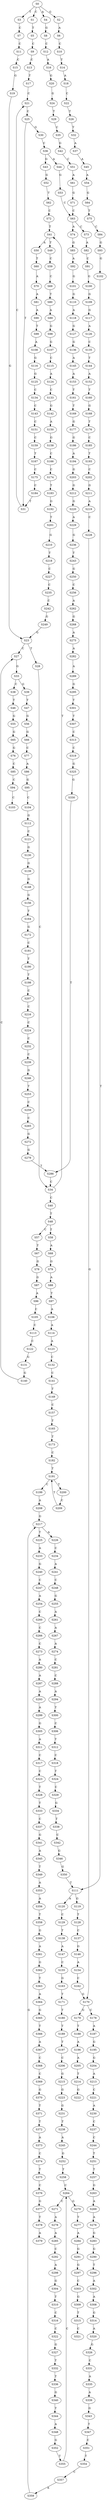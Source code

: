 strict digraph  {
	S0 -> S1 [ label = C ];
	S0 -> S2 [ label = G ];
	S0 -> S3 [ label = T ];
	S0 -> S4 [ label = A ];
	S1 -> S5 [ label = T ];
	S2 -> S6 [ label = A ];
	S3 -> S7 [ label = C ];
	S4 -> S8 [ label = G ];
	S5 -> S9 [ label = C ];
	S6 -> S10 [ label = C ];
	S7 -> S11 [ label = C ];
	S8 -> S12 [ label = C ];
	S9 -> S13 [ label = C ];
	S10 -> S14 [ label = T ];
	S11 -> S15 [ label = C ];
	S12 -> S16 [ label = A ];
	S13 -> S17 [ label = T ];
	S14 -> S18 [ label = A ];
	S15 -> S19 [ label = G ];
	S16 -> S20 [ label = G ];
	S17 -> S21 [ label = C ];
	S18 -> S22 [ label = C ];
	S19 -> S23 [ label = G ];
	S20 -> S24 [ label = G ];
	S21 -> S25 [ label = C ];
	S22 -> S26 [ label = T ];
	S23 -> S27 [ label = C ];
	S23 -> S28 [ label = T ];
	S24 -> S29 [ label = T ];
	S25 -> S30 [ label = G ];
	S25 -> S31 [ label = T ];
	S26 -> S32 [ label = T ];
	S27 -> S33 [ label = G ];
	S28 -> S34 [ label = C ];
	S29 -> S35 [ label = C ];
	S30 -> S36 [ label = C ];
	S31 -> S21 [ label = C ];
	S32 -> S37 [ label = A ];
	S33 -> S38 [ label = C ];
	S33 -> S39 [ label = G ];
	S34 -> S40 [ label = C ];
	S34 -> S41 [ label = T ];
	S35 -> S42 [ label = G ];
	S36 -> S43 [ label = G ];
	S36 -> S44 [ label = A ];
	S37 -> S45 [ label = A ];
	S38 -> S46 [ label = T ];
	S39 -> S47 [ label = T ];
	S40 -> S48 [ label = T ];
	S41 -> S49 [ label = T ];
	S41 -> S50 [ label = A ];
	S42 -> S51 [ label = C ];
	S43 -> S52 [ label = G ];
	S44 -> S53 [ label = G ];
	S45 -> S54 [ label = A ];
	S46 -> S55 [ label = G ];
	S47 -> S56 [ label = G ];
	S48 -> S57 [ label = C ];
	S48 -> S58 [ label = T ];
	S49 -> S59 [ label = C ];
	S50 -> S60 [ label = T ];
	S51 -> S61 [ label = A ];
	S52 -> S62 [ label = T ];
	S53 -> S63 [ label = C ];
	S54 -> S64 [ label = G ];
	S55 -> S65 [ label = G ];
	S56 -> S66 [ label = G ];
	S57 -> S67 [ label = T ];
	S58 -> S68 [ label = A ];
	S59 -> S69 [ label = C ];
	S60 -> S70 [ label = A ];
	S61 -> S71 [ label = G ];
	S62 -> S72 [ label = C ];
	S63 -> S73 [ label = C ];
	S63 -> S74 [ label = A ];
	S64 -> S75 [ label = T ];
	S65 -> S76 [ label = G ];
	S66 -> S77 [ label = C ];
	S67 -> S78 [ label = G ];
	S68 -> S79 [ label = G ];
	S69 -> S80 [ label = T ];
	S70 -> S81 [ label = A ];
	S71 -> S63 [ label = C ];
	S72 -> S41 [ label = T ];
	S73 -> S82 [ label = A ];
	S74 -> S83 [ label = G ];
	S75 -> S84 [ label = C ];
	S76 -> S85 [ label = C ];
	S77 -> S86 [ label = A ];
	S78 -> S87 [ label = G ];
	S79 -> S88 [ label = A ];
	S80 -> S89 [ label = A ];
	S81 -> S90 [ label = A ];
	S82 -> S91 [ label = C ];
	S83 -> S92 [ label = A ];
	S84 -> S93 [ label = G ];
	S85 -> S94 [ label = C ];
	S86 -> S95 [ label = G ];
	S87 -> S96 [ label = A ];
	S88 -> S97 [ label = T ];
	S89 -> S98 [ label = G ];
	S90 -> S99 [ label = T ];
	S91 -> S100 [ label = G ];
	S92 -> S101 [ label = G ];
	S93 -> S102 [ label = G ];
	S94 -> S103 [ label = C ];
	S95 -> S104 [ label = C ];
	S96 -> S105 [ label = C ];
	S97 -> S106 [ label = A ];
	S98 -> S107 [ label = G ];
	S99 -> S108 [ label = A ];
	S100 -> S109 [ label = G ];
	S101 -> S110 [ label = G ];
	S102 -> S111 [ label = T ];
	S104 -> S112 [ label = G ];
	S105 -> S113 [ label = C ];
	S106 -> S114 [ label = A ];
	S107 -> S115 [ label = C ];
	S108 -> S116 [ label = G ];
	S109 -> S117 [ label = G ];
	S110 -> S118 [ label = A ];
	S111 -> S119 [ label = G ];
	S111 -> S120 [ label = A ];
	S112 -> S121 [ label = C ];
	S113 -> S122 [ label = C ];
	S114 -> S123 [ label = A ];
	S115 -> S124 [ label = A ];
	S116 -> S125 [ label = G ];
	S117 -> S126 [ label = A ];
	S118 -> S127 [ label = G ];
	S119 -> S128 [ label = T ];
	S120 -> S129 [ label = C ];
	S121 -> S130 [ label = G ];
	S122 -> S131 [ label = G ];
	S123 -> S132 [ label = C ];
	S124 -> S133 [ label = C ];
	S125 -> S134 [ label = C ];
	S126 -> S135 [ label = C ];
	S127 -> S136 [ label = G ];
	S128 -> S137 [ label = C ];
	S129 -> S138 [ label = T ];
	S130 -> S139 [ label = G ];
	S131 -> S140 [ label = G ];
	S132 -> S141 [ label = C ];
	S133 -> S142 [ label = G ];
	S134 -> S143 [ label = C ];
	S135 -> S144 [ label = T ];
	S136 -> S145 [ label = A ];
	S137 -> S146 [ label = G ];
	S138 -> S147 [ label = A ];
	S139 -> S148 [ label = G ];
	S140 -> S27 [ label = C ];
	S141 -> S149 [ label = T ];
	S142 -> S150 [ label = A ];
	S143 -> S151 [ label = C ];
	S144 -> S152 [ label = A ];
	S145 -> S153 [ label = A ];
	S146 -> S154 [ label = A ];
	S147 -> S155 [ label = C ];
	S148 -> S156 [ label = G ];
	S149 -> S157 [ label = C ];
	S150 -> S158 [ label = G ];
	S151 -> S159 [ label = C ];
	S152 -> S160 [ label = T ];
	S153 -> S161 [ label = T ];
	S154 -> S162 [ label = C ];
	S155 -> S163 [ label = G ];
	S156 -> S164 [ label = T ];
	S157 -> S165 [ label = T ];
	S158 -> S166 [ label = C ];
	S159 -> S167 [ label = T ];
	S160 -> S168 [ label = G ];
	S161 -> S169 [ label = T ];
	S162 -> S170 [ label = G ];
	S163 -> S171 [ label = T ];
	S164 -> S172 [ label = G ];
	S165 -> S173 [ label = T ];
	S166 -> S174 [ label = C ];
	S167 -> S175 [ label = C ];
	S168 -> S176 [ label = T ];
	S169 -> S177 [ label = G ];
	S170 -> S178 [ label = C ];
	S170 -> S179 [ label = G ];
	S171 -> S180 [ label = T ];
	S172 -> S181 [ label = C ];
	S173 -> S182 [ label = C ];
	S174 -> S183 [ label = T ];
	S175 -> S184 [ label = C ];
	S176 -> S185 [ label = C ];
	S177 -> S186 [ label = G ];
	S178 -> S187 [ label = A ];
	S179 -> S188 [ label = T ];
	S180 -> S189 [ label = T ];
	S181 -> S190 [ label = T ];
	S182 -> S191 [ label = T ];
	S183 -> S192 [ label = G ];
	S184 -> S31 [ label = T ];
	S185 -> S193 [ label = T ];
	S186 -> S194 [ label = A ];
	S187 -> S195 [ label = G ];
	S188 -> S196 [ label = A ];
	S189 -> S197 [ label = T ];
	S190 -> S198 [ label = T ];
	S191 -> S199 [ label = C ];
	S191 -> S200 [ label = T ];
	S192 -> S201 [ label = T ];
	S193 -> S202 [ label = C ];
	S194 -> S203 [ label = G ];
	S195 -> S204 [ label = G ];
	S196 -> S205 [ label = A ];
	S197 -> S206 [ label = C ];
	S198 -> S207 [ label = C ];
	S199 -> S208 [ label = A ];
	S200 -> S209 [ label = C ];
	S201 -> S210 [ label = G ];
	S202 -> S211 [ label = G ];
	S203 -> S212 [ label = G ];
	S204 -> S213 [ label = A ];
	S205 -> S214 [ label = T ];
	S206 -> S215 [ label = G ];
	S207 -> S216 [ label = C ];
	S208 -> S217 [ label = G ];
	S209 -> S191 [ label = T ];
	S210 -> S218 [ label = T ];
	S211 -> S219 [ label = A ];
	S212 -> S220 [ label = G ];
	S213 -> S221 [ label = C ];
	S214 -> S222 [ label = G ];
	S215 -> S223 [ label = G ];
	S216 -> S224 [ label = C ];
	S217 -> S225 [ label = T ];
	S217 -> S226 [ label = A ];
	S218 -> S227 [ label = C ];
	S219 -> S228 [ label = C ];
	S220 -> S229 [ label = A ];
	S221 -> S230 [ label = A ];
	S223 -> S231 [ label = G ];
	S224 -> S232 [ label = C ];
	S225 -> S233 [ label = A ];
	S226 -> S234 [ label = C ];
	S227 -> S235 [ label = C ];
	S228 -> S170 [ label = G ];
	S229 -> S236 [ label = G ];
	S230 -> S237 [ label = C ];
	S231 -> S238 [ label = T ];
	S232 -> S239 [ label = C ];
	S233 -> S240 [ label = G ];
	S234 -> S241 [ label = A ];
	S235 -> S242 [ label = C ];
	S236 -> S243 [ label = T ];
	S237 -> S244 [ label = C ];
	S238 -> S245 [ label = A ];
	S239 -> S246 [ label = G ];
	S240 -> S247 [ label = C ];
	S241 -> S248 [ label = C ];
	S242 -> S249 [ label = G ];
	S243 -> S250 [ label = G ];
	S244 -> S251 [ label = T ];
	S245 -> S252 [ label = G ];
	S246 -> S253 [ label = T ];
	S247 -> S254 [ label = A ];
	S248 -> S255 [ label = G ];
	S249 -> S23 [ label = G ];
	S250 -> S256 [ label = C ];
	S251 -> S257 [ label = T ];
	S252 -> S258 [ label = T ];
	S253 -> S259 [ label = C ];
	S254 -> S260 [ label = C ];
	S255 -> S261 [ label = A ];
	S256 -> S262 [ label = A ];
	S257 -> S263 [ label = G ];
	S258 -> S264 [ label = C ];
	S259 -> S265 [ label = C ];
	S260 -> S266 [ label = C ];
	S261 -> S267 [ label = A ];
	S262 -> S268 [ label = G ];
	S263 -> S269 [ label = A ];
	S264 -> S270 [ label = G ];
	S264 -> S271 [ label = C ];
	S265 -> S272 [ label = G ];
	S266 -> S273 [ label = C ];
	S267 -> S274 [ label = A ];
	S268 -> S275 [ label = A ];
	S269 -> S276 [ label = A ];
	S270 -> S277 [ label = T ];
	S271 -> S278 [ label = A ];
	S272 -> S279 [ label = G ];
	S273 -> S280 [ label = A ];
	S274 -> S281 [ label = C ];
	S275 -> S282 [ label = A ];
	S276 -> S283 [ label = G ];
	S277 -> S284 [ label = A ];
	S278 -> S285 [ label = A ];
	S279 -> S286 [ label = T ];
	S280 -> S287 [ label = A ];
	S281 -> S288 [ label = C ];
	S282 -> S289 [ label = A ];
	S283 -> S290 [ label = G ];
	S284 -> S291 [ label = G ];
	S285 -> S292 [ label = C ];
	S286 -> S34 [ label = C ];
	S287 -> S293 [ label = A ];
	S288 -> S294 [ label = A ];
	S289 -> S295 [ label = G ];
	S290 -> S296 [ label = T ];
	S291 -> S297 [ label = G ];
	S292 -> S298 [ label = A ];
	S293 -> S299 [ label = A ];
	S294 -> S300 [ label = T ];
	S295 -> S301 [ label = T ];
	S296 -> S302 [ label = A ];
	S297 -> S303 [ label = C ];
	S298 -> S304 [ label = G ];
	S299 -> S305 [ label = G ];
	S300 -> S306 [ label = C ];
	S301 -> S307 [ label = T ];
	S302 -> S308 [ label = A ];
	S303 -> S309 [ label = G ];
	S304 -> S310 [ label = T ];
	S305 -> S311 [ label = A ];
	S306 -> S312 [ label = T ];
	S307 -> S313 [ label = C ];
	S308 -> S314 [ label = G ];
	S309 -> S315 [ label = T ];
	S310 -> S316 [ label = C ];
	S311 -> S317 [ label = C ];
	S312 -> S318 [ label = C ];
	S313 -> S319 [ label = C ];
	S314 -> S320 [ label = A ];
	S315 -> S321 [ label = C ];
	S316 -> S322 [ label = C ];
	S317 -> S323 [ label = C ];
	S318 -> S324 [ label = T ];
	S319 -> S325 [ label = G ];
	S320 -> S326 [ label = G ];
	S322 -> S327 [ label = G ];
	S323 -> S328 [ label = T ];
	S324 -> S329 [ label = C ];
	S325 -> S330 [ label = G ];
	S326 -> S331 [ label = C ];
	S327 -> S332 [ label = T ];
	S328 -> S333 [ label = T ];
	S329 -> S334 [ label = G ];
	S330 -> S286 [ label = T ];
	S331 -> S335 [ label = A ];
	S332 -> S336 [ label = T ];
	S333 -> S337 [ label = C ];
	S334 -> S338 [ label = T ];
	S335 -> S339 [ label = A ];
	S336 -> S340 [ label = G ];
	S337 -> S341 [ label = G ];
	S338 -> S342 [ label = C ];
	S339 -> S343 [ label = G ];
	S340 -> S344 [ label = T ];
	S341 -> S345 [ label = A ];
	S342 -> S346 [ label = G ];
	S343 -> S347 [ label = T ];
	S344 -> S348 [ label = A ];
	S345 -> S349 [ label = T ];
	S346 -> S350 [ label = G ];
	S347 -> S351 [ label = C ];
	S348 -> S352 [ label = G ];
	S349 -> S353 [ label = A ];
	S350 -> S111 [ label = T ];
	S351 -> S354 [ label = T ];
	S352 -> S355 [ label = T ];
	S353 -> S356 [ label = A ];
	S354 -> S357 [ label = C ];
	S355 -> S264 [ label = C ];
	S356 -> S358 [ label = T ];
	S357 -> S359 [ label = A ];
	S358 -> S360 [ label = G ];
	S359 -> S217 [ label = G ];
	S360 -> S361 [ label = A ];
	S361 -> S362 [ label = G ];
	S362 -> S363 [ label = T ];
	S363 -> S364 [ label = A ];
	S364 -> S365 [ label = G ];
	S365 -> S366 [ label = T ];
	S366 -> S367 [ label = A ];
	S367 -> S368 [ label = C ];
	S368 -> S369 [ label = C ];
	S369 -> S370 [ label = G ];
	S370 -> S371 [ label = T ];
	S371 -> S372 [ label = T ];
	S372 -> S373 [ label = A ];
	S373 -> S374 [ label = C ];
	S374 -> S375 [ label = T ];
	S375 -> S376 [ label = C ];
	S376 -> S377 [ label = G ];
	S377 -> S378 [ label = T ];
	S378 -> S379 [ label = A ];
}
